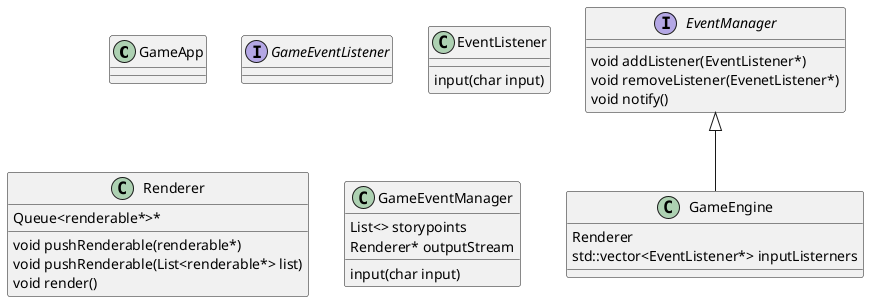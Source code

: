 @startuml
class GameApp

Interface GameEventListener
EventListener : input(char input)

Interface EventManager
EventManager : void addListener(EventListener*)
EventManager : void removeListener(EvenetListener*)
EventManager : void notify()

class GameEngine
GameEngine : Renderer
GameEngine : std::vector<EventListener*> inputListerners


class Renderer
Renderer : void pushRenderable(renderable*)
Renderer : void pushRenderable(List<renderable*> list)
Renderer : void render()
Renderer : Queue<renderable*>*


class GameEventManager 
GameEventManager : List<> storypoints
GameEventManager : Renderer* outputStream
GameEventManager : input(char input)


EventManager <|-- GameEngine





@enduml